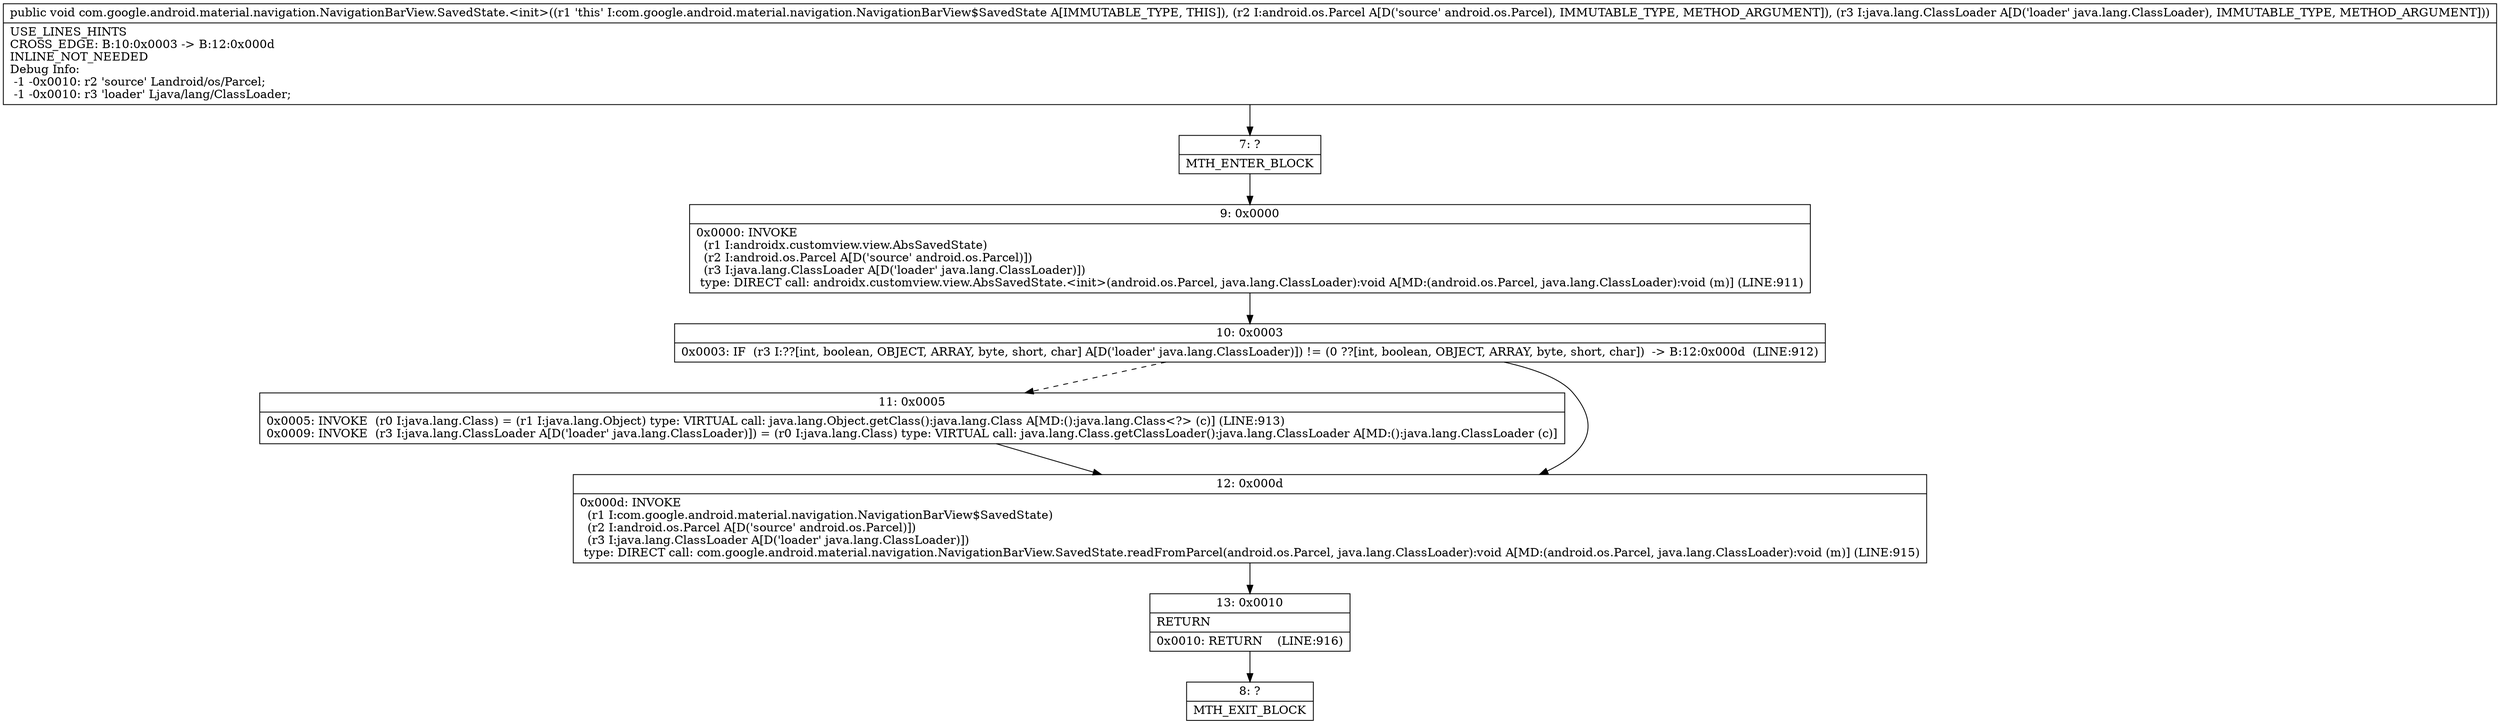 digraph "CFG forcom.google.android.material.navigation.NavigationBarView.SavedState.\<init\>(Landroid\/os\/Parcel;Ljava\/lang\/ClassLoader;)V" {
Node_7 [shape=record,label="{7\:\ ?|MTH_ENTER_BLOCK\l}"];
Node_9 [shape=record,label="{9\:\ 0x0000|0x0000: INVOKE  \l  (r1 I:androidx.customview.view.AbsSavedState)\l  (r2 I:android.os.Parcel A[D('source' android.os.Parcel)])\l  (r3 I:java.lang.ClassLoader A[D('loader' java.lang.ClassLoader)])\l type: DIRECT call: androidx.customview.view.AbsSavedState.\<init\>(android.os.Parcel, java.lang.ClassLoader):void A[MD:(android.os.Parcel, java.lang.ClassLoader):void (m)] (LINE:911)\l}"];
Node_10 [shape=record,label="{10\:\ 0x0003|0x0003: IF  (r3 I:??[int, boolean, OBJECT, ARRAY, byte, short, char] A[D('loader' java.lang.ClassLoader)]) != (0 ??[int, boolean, OBJECT, ARRAY, byte, short, char])  \-\> B:12:0x000d  (LINE:912)\l}"];
Node_11 [shape=record,label="{11\:\ 0x0005|0x0005: INVOKE  (r0 I:java.lang.Class) = (r1 I:java.lang.Object) type: VIRTUAL call: java.lang.Object.getClass():java.lang.Class A[MD:():java.lang.Class\<?\> (c)] (LINE:913)\l0x0009: INVOKE  (r3 I:java.lang.ClassLoader A[D('loader' java.lang.ClassLoader)]) = (r0 I:java.lang.Class) type: VIRTUAL call: java.lang.Class.getClassLoader():java.lang.ClassLoader A[MD:():java.lang.ClassLoader (c)]\l}"];
Node_12 [shape=record,label="{12\:\ 0x000d|0x000d: INVOKE  \l  (r1 I:com.google.android.material.navigation.NavigationBarView$SavedState)\l  (r2 I:android.os.Parcel A[D('source' android.os.Parcel)])\l  (r3 I:java.lang.ClassLoader A[D('loader' java.lang.ClassLoader)])\l type: DIRECT call: com.google.android.material.navigation.NavigationBarView.SavedState.readFromParcel(android.os.Parcel, java.lang.ClassLoader):void A[MD:(android.os.Parcel, java.lang.ClassLoader):void (m)] (LINE:915)\l}"];
Node_13 [shape=record,label="{13\:\ 0x0010|RETURN\l|0x0010: RETURN    (LINE:916)\l}"];
Node_8 [shape=record,label="{8\:\ ?|MTH_EXIT_BLOCK\l}"];
MethodNode[shape=record,label="{public void com.google.android.material.navigation.NavigationBarView.SavedState.\<init\>((r1 'this' I:com.google.android.material.navigation.NavigationBarView$SavedState A[IMMUTABLE_TYPE, THIS]), (r2 I:android.os.Parcel A[D('source' android.os.Parcel), IMMUTABLE_TYPE, METHOD_ARGUMENT]), (r3 I:java.lang.ClassLoader A[D('loader' java.lang.ClassLoader), IMMUTABLE_TYPE, METHOD_ARGUMENT]))  | USE_LINES_HINTS\lCROSS_EDGE: B:10:0x0003 \-\> B:12:0x000d\lINLINE_NOT_NEEDED\lDebug Info:\l  \-1 \-0x0010: r2 'source' Landroid\/os\/Parcel;\l  \-1 \-0x0010: r3 'loader' Ljava\/lang\/ClassLoader;\l}"];
MethodNode -> Node_7;Node_7 -> Node_9;
Node_9 -> Node_10;
Node_10 -> Node_11[style=dashed];
Node_10 -> Node_12;
Node_11 -> Node_12;
Node_12 -> Node_13;
Node_13 -> Node_8;
}

